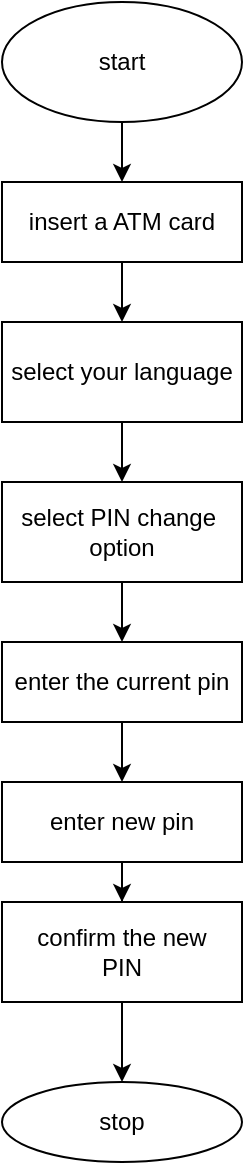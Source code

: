 <mxfile version="22.0.8" type="google">
  <diagram name="Page-1" id="D9ZDwCjQLcGQPDt8zOu6">
    <mxGraphModel dx="1242" dy="569" grid="1" gridSize="10" guides="1" tooltips="1" connect="1" arrows="1" fold="1" page="1" pageScale="1" pageWidth="850" pageHeight="1100" math="0" shadow="0">
      <root>
        <mxCell id="0" />
        <mxCell id="1" parent="0" />
        <mxCell id="gbdUCZXBUuw7vzGxp-zC-5" value="" style="edgeStyle=orthogonalEdgeStyle;rounded=0;orthogonalLoop=1;jettySize=auto;html=1;" edge="1" parent="1" source="gbdUCZXBUuw7vzGxp-zC-1" target="gbdUCZXBUuw7vzGxp-zC-4">
          <mxGeometry relative="1" as="geometry" />
        </mxCell>
        <mxCell id="gbdUCZXBUuw7vzGxp-zC-1" value="start" style="ellipse;whiteSpace=wrap;html=1;" vertex="1" parent="1">
          <mxGeometry x="365" y="80" width="120" height="60" as="geometry" />
        </mxCell>
        <mxCell id="gbdUCZXBUuw7vzGxp-zC-9" value="" style="edgeStyle=orthogonalEdgeStyle;rounded=0;orthogonalLoop=1;jettySize=auto;html=1;" edge="1" parent="1" source="gbdUCZXBUuw7vzGxp-zC-4" target="gbdUCZXBUuw7vzGxp-zC-8">
          <mxGeometry relative="1" as="geometry" />
        </mxCell>
        <mxCell id="gbdUCZXBUuw7vzGxp-zC-4" value="insert a ATM card" style="whiteSpace=wrap;html=1;" vertex="1" parent="1">
          <mxGeometry x="365" y="170" width="120" height="40" as="geometry" />
        </mxCell>
        <mxCell id="gbdUCZXBUuw7vzGxp-zC-11" value="" style="edgeStyle=orthogonalEdgeStyle;rounded=0;orthogonalLoop=1;jettySize=auto;html=1;" edge="1" parent="1" source="gbdUCZXBUuw7vzGxp-zC-8" target="gbdUCZXBUuw7vzGxp-zC-10">
          <mxGeometry relative="1" as="geometry" />
        </mxCell>
        <mxCell id="gbdUCZXBUuw7vzGxp-zC-8" value="select your language" style="whiteSpace=wrap;html=1;" vertex="1" parent="1">
          <mxGeometry x="365" y="240" width="120" height="50" as="geometry" />
        </mxCell>
        <mxCell id="gbdUCZXBUuw7vzGxp-zC-13" value="" style="edgeStyle=orthogonalEdgeStyle;rounded=0;orthogonalLoop=1;jettySize=auto;html=1;" edge="1" parent="1" source="gbdUCZXBUuw7vzGxp-zC-10" target="gbdUCZXBUuw7vzGxp-zC-12">
          <mxGeometry relative="1" as="geometry" />
        </mxCell>
        <mxCell id="gbdUCZXBUuw7vzGxp-zC-10" value="select PIN change&amp;nbsp;&lt;br&gt;option" style="whiteSpace=wrap;html=1;" vertex="1" parent="1">
          <mxGeometry x="365" y="320" width="120" height="50" as="geometry" />
        </mxCell>
        <mxCell id="gbdUCZXBUuw7vzGxp-zC-15" value="" style="edgeStyle=orthogonalEdgeStyle;rounded=0;orthogonalLoop=1;jettySize=auto;html=1;" edge="1" parent="1" source="gbdUCZXBUuw7vzGxp-zC-12" target="gbdUCZXBUuw7vzGxp-zC-14">
          <mxGeometry relative="1" as="geometry" />
        </mxCell>
        <mxCell id="gbdUCZXBUuw7vzGxp-zC-12" value="enter the current pin" style="whiteSpace=wrap;html=1;" vertex="1" parent="1">
          <mxGeometry x="365" y="400" width="120" height="40" as="geometry" />
        </mxCell>
        <mxCell id="gbdUCZXBUuw7vzGxp-zC-17" value="" style="edgeStyle=orthogonalEdgeStyle;rounded=0;orthogonalLoop=1;jettySize=auto;html=1;" edge="1" parent="1" source="gbdUCZXBUuw7vzGxp-zC-14" target="gbdUCZXBUuw7vzGxp-zC-16">
          <mxGeometry relative="1" as="geometry" />
        </mxCell>
        <mxCell id="gbdUCZXBUuw7vzGxp-zC-14" value="enter new pin" style="whiteSpace=wrap;html=1;" vertex="1" parent="1">
          <mxGeometry x="365" y="470" width="120" height="40" as="geometry" />
        </mxCell>
        <mxCell id="gbdUCZXBUuw7vzGxp-zC-19" value="" style="edgeStyle=orthogonalEdgeStyle;rounded=0;orthogonalLoop=1;jettySize=auto;html=1;" edge="1" parent="1" source="gbdUCZXBUuw7vzGxp-zC-16">
          <mxGeometry relative="1" as="geometry">
            <mxPoint x="425" y="620" as="targetPoint" />
          </mxGeometry>
        </mxCell>
        <mxCell id="gbdUCZXBUuw7vzGxp-zC-16" value="confirm the new&lt;br&gt;PIN" style="whiteSpace=wrap;html=1;" vertex="1" parent="1">
          <mxGeometry x="365" y="530" width="120" height="50" as="geometry" />
        </mxCell>
        <mxCell id="gbdUCZXBUuw7vzGxp-zC-20" value="stop" style="ellipse;whiteSpace=wrap;html=1;" vertex="1" parent="1">
          <mxGeometry x="365" y="620" width="120" height="40" as="geometry" />
        </mxCell>
      </root>
    </mxGraphModel>
  </diagram>
</mxfile>
